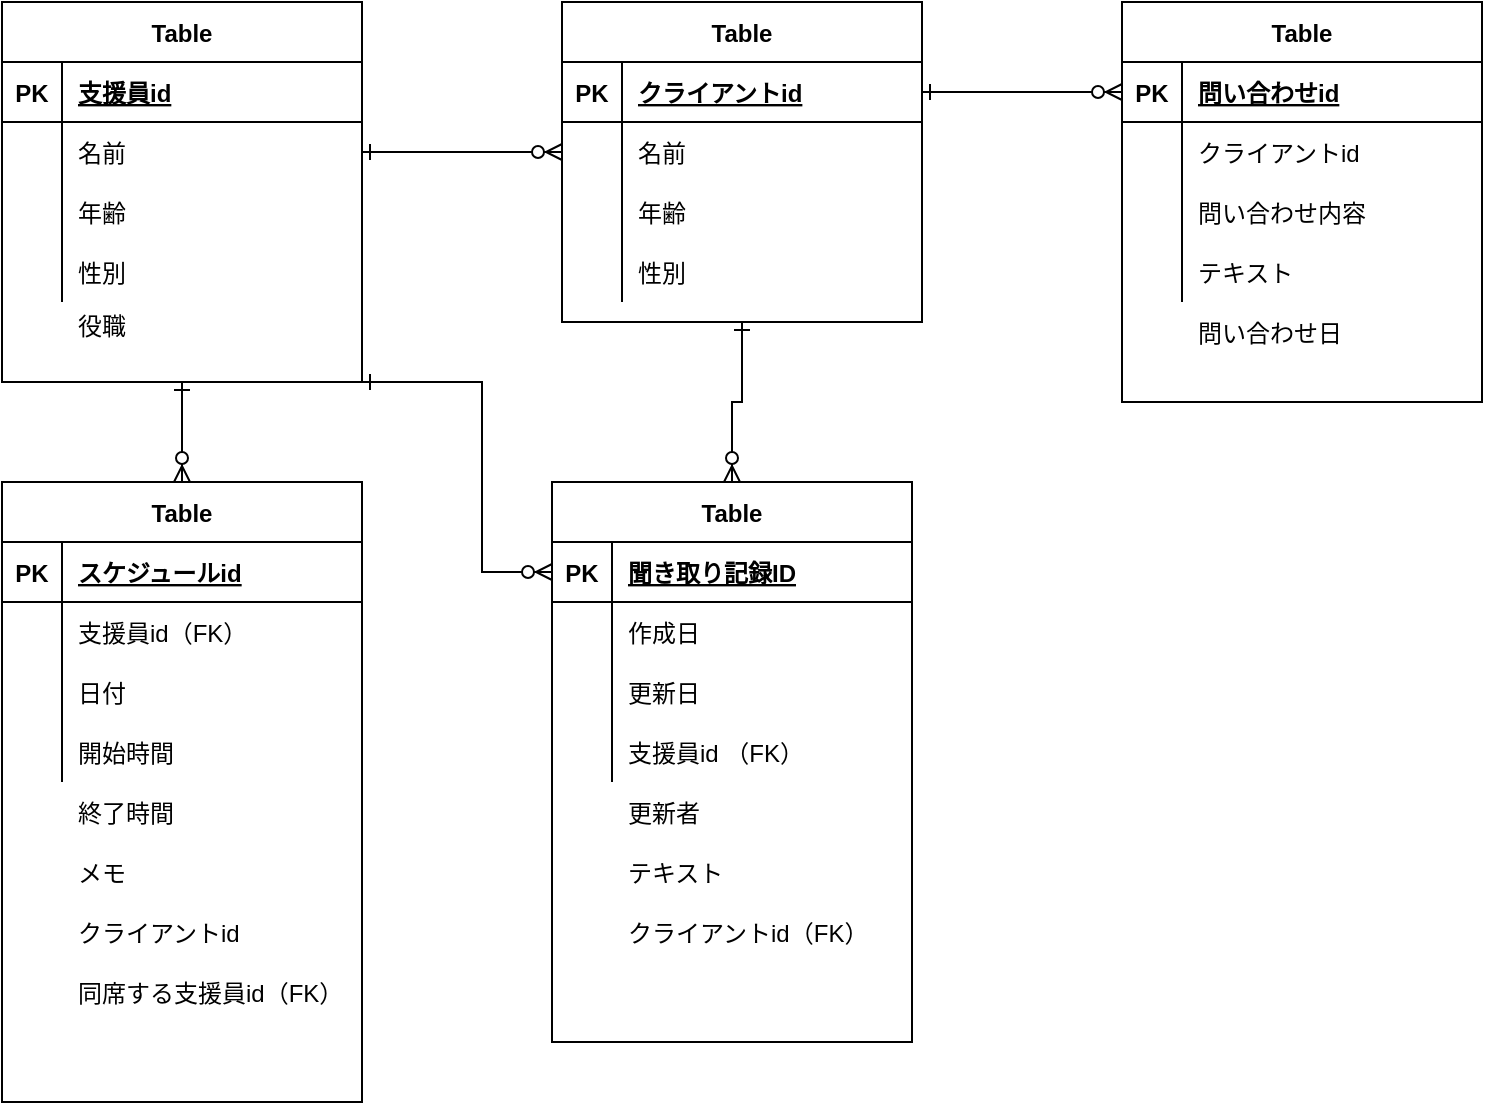 <mxfile version="14.9.0" type="github"><diagram id="Y8IHonZAi3jIoYlPGQVZ" name="ページ1"><mxGraphModel dx="1422" dy="762" grid="1" gridSize="10" guides="1" tooltips="1" connect="1" arrows="1" fold="1" page="1" pageScale="1" pageWidth="1169" pageHeight="827" math="0" shadow="0"><root><mxCell id="0"/><mxCell id="1" parent="0"/><mxCell id="yS-X0qAW5nWrbCtvKTPX-91" style="edgeStyle=orthogonalEdgeStyle;rounded=0;orthogonalLoop=1;jettySize=auto;html=1;entryX=0.5;entryY=0;entryDx=0;entryDy=0;startArrow=ERone;startFill=0;endArrow=ERzeroToMany;endFill=1;" edge="1" parent="1" source="yS-X0qAW5nWrbCtvKTPX-16" target="yS-X0qAW5nWrbCtvKTPX-29"><mxGeometry relative="1" as="geometry"/></mxCell><mxCell id="yS-X0qAW5nWrbCtvKTPX-16" value="Table" style="shape=table;startSize=30;container=1;collapsible=1;childLayout=tableLayout;fixedRows=1;rowLines=0;fontStyle=1;align=center;resizeLast=1;" vertex="1" parent="1"><mxGeometry x="360" y="40" width="180" height="160" as="geometry"/></mxCell><mxCell id="yS-X0qAW5nWrbCtvKTPX-17" value="" style="shape=partialRectangle;collapsible=0;dropTarget=0;pointerEvents=0;fillColor=none;top=0;left=0;bottom=1;right=0;points=[[0,0.5],[1,0.5]];portConstraint=eastwest;" vertex="1" parent="yS-X0qAW5nWrbCtvKTPX-16"><mxGeometry y="30" width="180" height="30" as="geometry"/></mxCell><mxCell id="yS-X0qAW5nWrbCtvKTPX-18" value="PK" style="shape=partialRectangle;connectable=0;fillColor=none;top=0;left=0;bottom=0;right=0;fontStyle=1;overflow=hidden;" vertex="1" parent="yS-X0qAW5nWrbCtvKTPX-17"><mxGeometry width="30" height="30" as="geometry"/></mxCell><mxCell id="yS-X0qAW5nWrbCtvKTPX-19" value="クライアントid" style="shape=partialRectangle;connectable=0;fillColor=none;top=0;left=0;bottom=0;right=0;align=left;spacingLeft=6;fontStyle=5;overflow=hidden;" vertex="1" parent="yS-X0qAW5nWrbCtvKTPX-17"><mxGeometry x="30" width="150" height="30" as="geometry"/></mxCell><mxCell id="yS-X0qAW5nWrbCtvKTPX-20" value="" style="shape=partialRectangle;collapsible=0;dropTarget=0;pointerEvents=0;fillColor=none;top=0;left=0;bottom=0;right=0;points=[[0,0.5],[1,0.5]];portConstraint=eastwest;" vertex="1" parent="yS-X0qAW5nWrbCtvKTPX-16"><mxGeometry y="60" width="180" height="30" as="geometry"/></mxCell><mxCell id="yS-X0qAW5nWrbCtvKTPX-21" value="" style="shape=partialRectangle;connectable=0;fillColor=none;top=0;left=0;bottom=0;right=0;editable=1;overflow=hidden;" vertex="1" parent="yS-X0qAW5nWrbCtvKTPX-20"><mxGeometry width="30" height="30" as="geometry"/></mxCell><mxCell id="yS-X0qAW5nWrbCtvKTPX-22" value="名前" style="shape=partialRectangle;connectable=0;fillColor=none;top=0;left=0;bottom=0;right=0;align=left;spacingLeft=6;overflow=hidden;" vertex="1" parent="yS-X0qAW5nWrbCtvKTPX-20"><mxGeometry x="30" width="150" height="30" as="geometry"/></mxCell><mxCell id="yS-X0qAW5nWrbCtvKTPX-23" value="" style="shape=partialRectangle;collapsible=0;dropTarget=0;pointerEvents=0;fillColor=none;top=0;left=0;bottom=0;right=0;points=[[0,0.5],[1,0.5]];portConstraint=eastwest;" vertex="1" parent="yS-X0qAW5nWrbCtvKTPX-16"><mxGeometry y="90" width="180" height="30" as="geometry"/></mxCell><mxCell id="yS-X0qAW5nWrbCtvKTPX-24" value="" style="shape=partialRectangle;connectable=0;fillColor=none;top=0;left=0;bottom=0;right=0;editable=1;overflow=hidden;" vertex="1" parent="yS-X0qAW5nWrbCtvKTPX-23"><mxGeometry width="30" height="30" as="geometry"/></mxCell><mxCell id="yS-X0qAW5nWrbCtvKTPX-25" value="年齢" style="shape=partialRectangle;connectable=0;fillColor=none;top=0;left=0;bottom=0;right=0;align=left;spacingLeft=6;overflow=hidden;" vertex="1" parent="yS-X0qAW5nWrbCtvKTPX-23"><mxGeometry x="30" width="150" height="30" as="geometry"/></mxCell><mxCell id="yS-X0qAW5nWrbCtvKTPX-26" value="" style="shape=partialRectangle;collapsible=0;dropTarget=0;pointerEvents=0;fillColor=none;top=0;left=0;bottom=0;right=0;points=[[0,0.5],[1,0.5]];portConstraint=eastwest;" vertex="1" parent="yS-X0qAW5nWrbCtvKTPX-16"><mxGeometry y="120" width="180" height="30" as="geometry"/></mxCell><mxCell id="yS-X0qAW5nWrbCtvKTPX-27" value="" style="shape=partialRectangle;connectable=0;fillColor=none;top=0;left=0;bottom=0;right=0;editable=1;overflow=hidden;" vertex="1" parent="yS-X0qAW5nWrbCtvKTPX-26"><mxGeometry width="30" height="30" as="geometry"/></mxCell><mxCell id="yS-X0qAW5nWrbCtvKTPX-28" value="性別" style="shape=partialRectangle;connectable=0;fillColor=none;top=0;left=0;bottom=0;right=0;align=left;spacingLeft=6;overflow=hidden;" vertex="1" parent="yS-X0qAW5nWrbCtvKTPX-26"><mxGeometry x="30" width="150" height="30" as="geometry"/></mxCell><mxCell id="yS-X0qAW5nWrbCtvKTPX-86" value="" style="group" vertex="1" connectable="0" parent="1"><mxGeometry x="80" y="40" width="180" height="190" as="geometry"/></mxCell><mxCell id="yS-X0qAW5nWrbCtvKTPX-1" value="Table" style="shape=table;startSize=30;container=1;collapsible=1;childLayout=tableLayout;fixedRows=1;rowLines=0;fontStyle=1;align=center;resizeLast=1;" vertex="1" parent="yS-X0qAW5nWrbCtvKTPX-86"><mxGeometry width="180" height="190" as="geometry"/></mxCell><mxCell id="yS-X0qAW5nWrbCtvKTPX-2" value="" style="shape=partialRectangle;collapsible=0;dropTarget=0;pointerEvents=0;fillColor=none;top=0;left=0;bottom=1;right=0;points=[[0,0.5],[1,0.5]];portConstraint=eastwest;" vertex="1" parent="yS-X0qAW5nWrbCtvKTPX-1"><mxGeometry y="30" width="180" height="30" as="geometry"/></mxCell><mxCell id="yS-X0qAW5nWrbCtvKTPX-3" value="PK" style="shape=partialRectangle;connectable=0;fillColor=none;top=0;left=0;bottom=0;right=0;fontStyle=1;overflow=hidden;" vertex="1" parent="yS-X0qAW5nWrbCtvKTPX-2"><mxGeometry width="30" height="30" as="geometry"/></mxCell><mxCell id="yS-X0qAW5nWrbCtvKTPX-4" value="支援員id" style="shape=partialRectangle;connectable=0;fillColor=none;top=0;left=0;bottom=0;right=0;align=left;spacingLeft=6;fontStyle=5;overflow=hidden;" vertex="1" parent="yS-X0qAW5nWrbCtvKTPX-2"><mxGeometry x="30" width="150" height="30" as="geometry"/></mxCell><mxCell id="yS-X0qAW5nWrbCtvKTPX-5" value="" style="shape=partialRectangle;collapsible=0;dropTarget=0;pointerEvents=0;fillColor=none;top=0;left=0;bottom=0;right=0;points=[[0,0.5],[1,0.5]];portConstraint=eastwest;" vertex="1" parent="yS-X0qAW5nWrbCtvKTPX-1"><mxGeometry y="60" width="180" height="30" as="geometry"/></mxCell><mxCell id="yS-X0qAW5nWrbCtvKTPX-6" value="" style="shape=partialRectangle;connectable=0;fillColor=none;top=0;left=0;bottom=0;right=0;editable=1;overflow=hidden;" vertex="1" parent="yS-X0qAW5nWrbCtvKTPX-5"><mxGeometry width="30" height="30" as="geometry"/></mxCell><mxCell id="yS-X0qAW5nWrbCtvKTPX-7" value="名前" style="shape=partialRectangle;connectable=0;fillColor=none;top=0;left=0;bottom=0;right=0;align=left;spacingLeft=6;overflow=hidden;" vertex="1" parent="yS-X0qAW5nWrbCtvKTPX-5"><mxGeometry x="30" width="150" height="30" as="geometry"/></mxCell><mxCell id="yS-X0qAW5nWrbCtvKTPX-8" value="" style="shape=partialRectangle;collapsible=0;dropTarget=0;pointerEvents=0;fillColor=none;top=0;left=0;bottom=0;right=0;points=[[0,0.5],[1,0.5]];portConstraint=eastwest;" vertex="1" parent="yS-X0qAW5nWrbCtvKTPX-1"><mxGeometry y="90" width="180" height="30" as="geometry"/></mxCell><mxCell id="yS-X0qAW5nWrbCtvKTPX-9" value="" style="shape=partialRectangle;connectable=0;fillColor=none;top=0;left=0;bottom=0;right=0;editable=1;overflow=hidden;" vertex="1" parent="yS-X0qAW5nWrbCtvKTPX-8"><mxGeometry width="30" height="30" as="geometry"/></mxCell><mxCell id="yS-X0qAW5nWrbCtvKTPX-10" value="年齢" style="shape=partialRectangle;connectable=0;fillColor=none;top=0;left=0;bottom=0;right=0;align=left;spacingLeft=6;overflow=hidden;" vertex="1" parent="yS-X0qAW5nWrbCtvKTPX-8"><mxGeometry x="30" width="150" height="30" as="geometry"/></mxCell><mxCell id="yS-X0qAW5nWrbCtvKTPX-11" value="" style="shape=partialRectangle;collapsible=0;dropTarget=0;pointerEvents=0;fillColor=none;top=0;left=0;bottom=0;right=0;points=[[0,0.5],[1,0.5]];portConstraint=eastwest;" vertex="1" parent="yS-X0qAW5nWrbCtvKTPX-1"><mxGeometry y="120" width="180" height="30" as="geometry"/></mxCell><mxCell id="yS-X0qAW5nWrbCtvKTPX-12" value="" style="shape=partialRectangle;connectable=0;fillColor=none;top=0;left=0;bottom=0;right=0;editable=1;overflow=hidden;" vertex="1" parent="yS-X0qAW5nWrbCtvKTPX-11"><mxGeometry width="30" height="30" as="geometry"/></mxCell><mxCell id="yS-X0qAW5nWrbCtvKTPX-13" value="性別" style="shape=partialRectangle;connectable=0;fillColor=none;top=0;left=0;bottom=0;right=0;align=left;spacingLeft=6;overflow=hidden;" vertex="1" parent="yS-X0qAW5nWrbCtvKTPX-11"><mxGeometry x="30" width="150" height="30" as="geometry"/></mxCell><mxCell id="yS-X0qAW5nWrbCtvKTPX-14" value="役職" style="shape=partialRectangle;connectable=0;fillColor=none;top=0;left=0;bottom=0;right=0;align=left;spacingLeft=6;overflow=hidden;" vertex="1" parent="yS-X0qAW5nWrbCtvKTPX-86"><mxGeometry x="30" y="150" width="150" height="22.8" as="geometry"/></mxCell><mxCell id="yS-X0qAW5nWrbCtvKTPX-88" value="" style="group" vertex="1" connectable="0" parent="1"><mxGeometry x="80" y="280" width="180" height="310" as="geometry"/></mxCell><mxCell id="yS-X0qAW5nWrbCtvKTPX-52" value="Table" style="shape=table;startSize=30;container=1;collapsible=1;childLayout=tableLayout;fixedRows=1;rowLines=0;fontStyle=1;align=center;resizeLast=1;" vertex="1" parent="yS-X0qAW5nWrbCtvKTPX-88"><mxGeometry width="180" height="310" as="geometry"/></mxCell><mxCell id="yS-X0qAW5nWrbCtvKTPX-53" value="" style="shape=partialRectangle;collapsible=0;dropTarget=0;pointerEvents=0;fillColor=none;top=0;left=0;bottom=1;right=0;points=[[0,0.5],[1,0.5]];portConstraint=eastwest;" vertex="1" parent="yS-X0qAW5nWrbCtvKTPX-52"><mxGeometry y="30" width="180" height="30" as="geometry"/></mxCell><mxCell id="yS-X0qAW5nWrbCtvKTPX-54" value="PK" style="shape=partialRectangle;connectable=0;fillColor=none;top=0;left=0;bottom=0;right=0;fontStyle=1;overflow=hidden;" vertex="1" parent="yS-X0qAW5nWrbCtvKTPX-53"><mxGeometry width="30" height="30" as="geometry"/></mxCell><mxCell id="yS-X0qAW5nWrbCtvKTPX-55" value="スケジュールid" style="shape=partialRectangle;connectable=0;fillColor=none;top=0;left=0;bottom=0;right=0;align=left;spacingLeft=6;fontStyle=5;overflow=hidden;" vertex="1" parent="yS-X0qAW5nWrbCtvKTPX-53"><mxGeometry x="30" width="150" height="30" as="geometry"/></mxCell><mxCell id="yS-X0qAW5nWrbCtvKTPX-56" value="" style="shape=partialRectangle;collapsible=0;dropTarget=0;pointerEvents=0;fillColor=none;top=0;left=0;bottom=0;right=0;points=[[0,0.5],[1,0.5]];portConstraint=eastwest;" vertex="1" parent="yS-X0qAW5nWrbCtvKTPX-52"><mxGeometry y="60" width="180" height="30" as="geometry"/></mxCell><mxCell id="yS-X0qAW5nWrbCtvKTPX-57" value="" style="shape=partialRectangle;connectable=0;fillColor=none;top=0;left=0;bottom=0;right=0;editable=1;overflow=hidden;" vertex="1" parent="yS-X0qAW5nWrbCtvKTPX-56"><mxGeometry width="30" height="30" as="geometry"/></mxCell><mxCell id="yS-X0qAW5nWrbCtvKTPX-58" value="支援員id（FK）" style="shape=partialRectangle;connectable=0;fillColor=none;top=0;left=0;bottom=0;right=0;align=left;spacingLeft=6;overflow=hidden;" vertex="1" parent="yS-X0qAW5nWrbCtvKTPX-56"><mxGeometry x="30" width="150" height="30" as="geometry"/></mxCell><mxCell id="yS-X0qAW5nWrbCtvKTPX-59" value="" style="shape=partialRectangle;collapsible=0;dropTarget=0;pointerEvents=0;fillColor=none;top=0;left=0;bottom=0;right=0;points=[[0,0.5],[1,0.5]];portConstraint=eastwest;" vertex="1" parent="yS-X0qAW5nWrbCtvKTPX-52"><mxGeometry y="90" width="180" height="30" as="geometry"/></mxCell><mxCell id="yS-X0qAW5nWrbCtvKTPX-60" value="" style="shape=partialRectangle;connectable=0;fillColor=none;top=0;left=0;bottom=0;right=0;editable=1;overflow=hidden;" vertex="1" parent="yS-X0qAW5nWrbCtvKTPX-59"><mxGeometry width="30" height="30" as="geometry"/></mxCell><mxCell id="yS-X0qAW5nWrbCtvKTPX-61" value="日付" style="shape=partialRectangle;connectable=0;fillColor=none;top=0;left=0;bottom=0;right=0;align=left;spacingLeft=6;overflow=hidden;" vertex="1" parent="yS-X0qAW5nWrbCtvKTPX-59"><mxGeometry x="30" width="150" height="30" as="geometry"/></mxCell><mxCell id="yS-X0qAW5nWrbCtvKTPX-62" value="" style="shape=partialRectangle;collapsible=0;dropTarget=0;pointerEvents=0;fillColor=none;top=0;left=0;bottom=0;right=0;points=[[0,0.5],[1,0.5]];portConstraint=eastwest;" vertex="1" parent="yS-X0qAW5nWrbCtvKTPX-52"><mxGeometry y="120" width="180" height="30" as="geometry"/></mxCell><mxCell id="yS-X0qAW5nWrbCtvKTPX-63" value="" style="shape=partialRectangle;connectable=0;fillColor=none;top=0;left=0;bottom=0;right=0;editable=1;overflow=hidden;" vertex="1" parent="yS-X0qAW5nWrbCtvKTPX-62"><mxGeometry width="30" height="30" as="geometry"/></mxCell><mxCell id="yS-X0qAW5nWrbCtvKTPX-64" value="開始時間" style="shape=partialRectangle;connectable=0;fillColor=none;top=0;left=0;bottom=0;right=0;align=left;spacingLeft=6;overflow=hidden;" vertex="1" parent="yS-X0qAW5nWrbCtvKTPX-62"><mxGeometry x="30" width="150" height="30" as="geometry"/></mxCell><mxCell id="yS-X0qAW5nWrbCtvKTPX-65" value="終了時間" style="shape=partialRectangle;connectable=0;fillColor=none;top=0;left=0;bottom=0;right=0;align=left;spacingLeft=6;overflow=hidden;" vertex="1" parent="yS-X0qAW5nWrbCtvKTPX-88"><mxGeometry x="30" y="150" width="150" height="30" as="geometry"/></mxCell><mxCell id="yS-X0qAW5nWrbCtvKTPX-66" value="メモ" style="shape=partialRectangle;connectable=0;fillColor=none;top=0;left=0;bottom=0;right=0;align=left;spacingLeft=6;overflow=hidden;" vertex="1" parent="yS-X0qAW5nWrbCtvKTPX-88"><mxGeometry x="30" y="180" width="150" height="30" as="geometry"/></mxCell><mxCell id="yS-X0qAW5nWrbCtvKTPX-67" value="クライアントid" style="shape=partialRectangle;connectable=0;fillColor=none;top=0;left=0;bottom=0;right=0;align=left;spacingLeft=6;overflow=hidden;" vertex="1" parent="yS-X0qAW5nWrbCtvKTPX-88"><mxGeometry x="30" y="210" width="150" height="30" as="geometry"/></mxCell><mxCell id="yS-X0qAW5nWrbCtvKTPX-68" value="同席する支援員id（FK）" style="shape=partialRectangle;connectable=0;fillColor=none;top=0;left=0;bottom=0;right=0;align=left;spacingLeft=6;overflow=hidden;" vertex="1" parent="yS-X0qAW5nWrbCtvKTPX-88"><mxGeometry x="30" y="240" width="150" height="30" as="geometry"/></mxCell><mxCell id="yS-X0qAW5nWrbCtvKTPX-69" value="Table" style="shape=table;startSize=30;container=1;collapsible=1;childLayout=tableLayout;fixedRows=1;rowLines=0;fontStyle=1;align=center;resizeLast=1;" vertex="1" parent="1"><mxGeometry x="640" y="40" width="180" height="200" as="geometry"/></mxCell><mxCell id="yS-X0qAW5nWrbCtvKTPX-70" value="" style="shape=partialRectangle;collapsible=0;dropTarget=0;pointerEvents=0;fillColor=none;top=0;left=0;bottom=1;right=0;points=[[0,0.5],[1,0.5]];portConstraint=eastwest;" vertex="1" parent="yS-X0qAW5nWrbCtvKTPX-69"><mxGeometry y="30" width="180" height="30" as="geometry"/></mxCell><mxCell id="yS-X0qAW5nWrbCtvKTPX-71" value="PK" style="shape=partialRectangle;connectable=0;fillColor=none;top=0;left=0;bottom=0;right=0;fontStyle=1;overflow=hidden;" vertex="1" parent="yS-X0qAW5nWrbCtvKTPX-70"><mxGeometry width="30" height="30" as="geometry"/></mxCell><mxCell id="yS-X0qAW5nWrbCtvKTPX-72" value="問い合わせid" style="shape=partialRectangle;connectable=0;fillColor=none;top=0;left=0;bottom=0;right=0;align=left;spacingLeft=6;fontStyle=5;overflow=hidden;" vertex="1" parent="yS-X0qAW5nWrbCtvKTPX-70"><mxGeometry x="30" width="150" height="30" as="geometry"/></mxCell><mxCell id="yS-X0qAW5nWrbCtvKTPX-73" value="" style="shape=partialRectangle;collapsible=0;dropTarget=0;pointerEvents=0;fillColor=none;top=0;left=0;bottom=0;right=0;points=[[0,0.5],[1,0.5]];portConstraint=eastwest;" vertex="1" parent="yS-X0qAW5nWrbCtvKTPX-69"><mxGeometry y="60" width="180" height="30" as="geometry"/></mxCell><mxCell id="yS-X0qAW5nWrbCtvKTPX-74" value="" style="shape=partialRectangle;connectable=0;fillColor=none;top=0;left=0;bottom=0;right=0;editable=1;overflow=hidden;" vertex="1" parent="yS-X0qAW5nWrbCtvKTPX-73"><mxGeometry width="30" height="30" as="geometry"/></mxCell><mxCell id="yS-X0qAW5nWrbCtvKTPX-75" value="クライアントid" style="shape=partialRectangle;connectable=0;fillColor=none;top=0;left=0;bottom=0;right=0;align=left;spacingLeft=6;overflow=hidden;" vertex="1" parent="yS-X0qAW5nWrbCtvKTPX-73"><mxGeometry x="30" width="150" height="30" as="geometry"/></mxCell><mxCell id="yS-X0qAW5nWrbCtvKTPX-76" value="" style="shape=partialRectangle;collapsible=0;dropTarget=0;pointerEvents=0;fillColor=none;top=0;left=0;bottom=0;right=0;points=[[0,0.5],[1,0.5]];portConstraint=eastwest;" vertex="1" parent="yS-X0qAW5nWrbCtvKTPX-69"><mxGeometry y="90" width="180" height="30" as="geometry"/></mxCell><mxCell id="yS-X0qAW5nWrbCtvKTPX-77" value="" style="shape=partialRectangle;connectable=0;fillColor=none;top=0;left=0;bottom=0;right=0;editable=1;overflow=hidden;" vertex="1" parent="yS-X0qAW5nWrbCtvKTPX-76"><mxGeometry width="30" height="30" as="geometry"/></mxCell><mxCell id="yS-X0qAW5nWrbCtvKTPX-78" value="問い合わせ内容" style="shape=partialRectangle;connectable=0;fillColor=none;top=0;left=0;bottom=0;right=0;align=left;spacingLeft=6;overflow=hidden;" vertex="1" parent="yS-X0qAW5nWrbCtvKTPX-76"><mxGeometry x="30" width="150" height="30" as="geometry"/></mxCell><mxCell id="yS-X0qAW5nWrbCtvKTPX-79" value="" style="shape=partialRectangle;collapsible=0;dropTarget=0;pointerEvents=0;fillColor=none;top=0;left=0;bottom=0;right=0;points=[[0,0.5],[1,0.5]];portConstraint=eastwest;" vertex="1" parent="yS-X0qAW5nWrbCtvKTPX-69"><mxGeometry y="120" width="180" height="30" as="geometry"/></mxCell><mxCell id="yS-X0qAW5nWrbCtvKTPX-80" value="" style="shape=partialRectangle;connectable=0;fillColor=none;top=0;left=0;bottom=0;right=0;editable=1;overflow=hidden;" vertex="1" parent="yS-X0qAW5nWrbCtvKTPX-79"><mxGeometry width="30" height="30" as="geometry"/></mxCell><mxCell id="yS-X0qAW5nWrbCtvKTPX-81" value="テキスト" style="shape=partialRectangle;connectable=0;fillColor=none;top=0;left=0;bottom=0;right=0;align=left;spacingLeft=6;overflow=hidden;" vertex="1" parent="yS-X0qAW5nWrbCtvKTPX-79"><mxGeometry x="30" width="150" height="30" as="geometry"/></mxCell><mxCell id="yS-X0qAW5nWrbCtvKTPX-89" style="edgeStyle=orthogonalEdgeStyle;rounded=0;orthogonalLoop=1;jettySize=auto;html=1;endArrow=ERzeroToMany;endFill=1;startArrow=ERone;startFill=0;" edge="1" parent="1" source="yS-X0qAW5nWrbCtvKTPX-5"><mxGeometry relative="1" as="geometry"><mxPoint x="360" y="115" as="targetPoint"/></mxGeometry></mxCell><mxCell id="yS-X0qAW5nWrbCtvKTPX-90" style="edgeStyle=orthogonalEdgeStyle;rounded=0;orthogonalLoop=1;jettySize=auto;html=1;exitX=0.5;exitY=1;exitDx=0;exitDy=0;startArrow=ERone;startFill=0;endArrow=ERzeroToMany;endFill=1;" edge="1" parent="1" source="yS-X0qAW5nWrbCtvKTPX-1" target="yS-X0qAW5nWrbCtvKTPX-52"><mxGeometry relative="1" as="geometry"/></mxCell><mxCell id="yS-X0qAW5nWrbCtvKTPX-93" style="edgeStyle=orthogonalEdgeStyle;rounded=0;orthogonalLoop=1;jettySize=auto;html=1;exitX=1;exitY=1;exitDx=0;exitDy=0;entryX=0;entryY=0.5;entryDx=0;entryDy=0;startArrow=ERone;startFill=0;endArrow=ERzeroToMany;endFill=1;" edge="1" parent="1" source="yS-X0qAW5nWrbCtvKTPX-1" target="yS-X0qAW5nWrbCtvKTPX-30"><mxGeometry relative="1" as="geometry"><Array as="points"><mxPoint x="320" y="230"/><mxPoint x="320" y="325"/></Array></mxGeometry></mxCell><mxCell id="yS-X0qAW5nWrbCtvKTPX-94" style="edgeStyle=orthogonalEdgeStyle;rounded=0;orthogonalLoop=1;jettySize=auto;html=1;startArrow=ERone;startFill=0;endArrow=ERzeroToMany;endFill=1;" edge="1" parent="1" source="yS-X0qAW5nWrbCtvKTPX-17" target="yS-X0qAW5nWrbCtvKTPX-70"><mxGeometry relative="1" as="geometry"/></mxCell><mxCell id="yS-X0qAW5nWrbCtvKTPX-82" value="" style="shape=partialRectangle;collapsible=0;dropTarget=0;pointerEvents=0;fillColor=none;top=0;left=0;bottom=0;right=0;points=[[0,0.5],[1,0.5]];portConstraint=eastwest;container=0;" vertex="1" parent="1"><mxGeometry x="640" y="190" width="180" height="30" as="geometry"/></mxCell><mxCell id="yS-X0qAW5nWrbCtvKTPX-51" value="" style="group" vertex="1" connectable="0" parent="1"><mxGeometry x="355" y="280" width="180" height="280" as="geometry"/></mxCell><mxCell id="yS-X0qAW5nWrbCtvKTPX-29" value="Table" style="shape=table;startSize=30;container=1;collapsible=1;childLayout=tableLayout;fixedRows=1;rowLines=0;fontStyle=1;align=center;resizeLast=1;" vertex="1" parent="yS-X0qAW5nWrbCtvKTPX-51"><mxGeometry width="180" height="280" as="geometry"/></mxCell><mxCell id="yS-X0qAW5nWrbCtvKTPX-30" value="" style="shape=partialRectangle;collapsible=0;dropTarget=0;pointerEvents=0;fillColor=none;top=0;left=0;bottom=1;right=0;points=[[0,0.5],[1,0.5]];portConstraint=eastwest;" vertex="1" parent="yS-X0qAW5nWrbCtvKTPX-29"><mxGeometry y="30" width="180" height="30" as="geometry"/></mxCell><mxCell id="yS-X0qAW5nWrbCtvKTPX-31" value="PK" style="shape=partialRectangle;connectable=0;fillColor=none;top=0;left=0;bottom=0;right=0;fontStyle=1;overflow=hidden;" vertex="1" parent="yS-X0qAW5nWrbCtvKTPX-30"><mxGeometry width="30" height="30" as="geometry"/></mxCell><mxCell id="yS-X0qAW5nWrbCtvKTPX-32" value="聞き取り記録ID" style="shape=partialRectangle;connectable=0;fillColor=none;top=0;left=0;bottom=0;right=0;align=left;spacingLeft=6;fontStyle=5;overflow=hidden;" vertex="1" parent="yS-X0qAW5nWrbCtvKTPX-30"><mxGeometry x="30" width="150" height="30" as="geometry"/></mxCell><mxCell id="yS-X0qAW5nWrbCtvKTPX-33" value="" style="shape=partialRectangle;collapsible=0;dropTarget=0;pointerEvents=0;fillColor=none;top=0;left=0;bottom=0;right=0;points=[[0,0.5],[1,0.5]];portConstraint=eastwest;" vertex="1" parent="yS-X0qAW5nWrbCtvKTPX-29"><mxGeometry y="60" width="180" height="30" as="geometry"/></mxCell><mxCell id="yS-X0qAW5nWrbCtvKTPX-34" value="" style="shape=partialRectangle;connectable=0;fillColor=none;top=0;left=0;bottom=0;right=0;editable=1;overflow=hidden;" vertex="1" parent="yS-X0qAW5nWrbCtvKTPX-33"><mxGeometry width="30" height="30" as="geometry"/></mxCell><mxCell id="yS-X0qAW5nWrbCtvKTPX-35" value="作成日" style="shape=partialRectangle;connectable=0;fillColor=none;top=0;left=0;bottom=0;right=0;align=left;spacingLeft=6;overflow=hidden;" vertex="1" parent="yS-X0qAW5nWrbCtvKTPX-33"><mxGeometry x="30" width="150" height="30" as="geometry"/></mxCell><mxCell id="yS-X0qAW5nWrbCtvKTPX-36" value="" style="shape=partialRectangle;collapsible=0;dropTarget=0;pointerEvents=0;fillColor=none;top=0;left=0;bottom=0;right=0;points=[[0,0.5],[1,0.5]];portConstraint=eastwest;" vertex="1" parent="yS-X0qAW5nWrbCtvKTPX-29"><mxGeometry y="90" width="180" height="30" as="geometry"/></mxCell><mxCell id="yS-X0qAW5nWrbCtvKTPX-37" value="" style="shape=partialRectangle;connectable=0;fillColor=none;top=0;left=0;bottom=0;right=0;editable=1;overflow=hidden;" vertex="1" parent="yS-X0qAW5nWrbCtvKTPX-36"><mxGeometry width="30" height="30" as="geometry"/></mxCell><mxCell id="yS-X0qAW5nWrbCtvKTPX-38" value="更新日" style="shape=partialRectangle;connectable=0;fillColor=none;top=0;left=0;bottom=0;right=0;align=left;spacingLeft=6;overflow=hidden;" vertex="1" parent="yS-X0qAW5nWrbCtvKTPX-36"><mxGeometry x="30" width="150" height="30" as="geometry"/></mxCell><mxCell id="yS-X0qAW5nWrbCtvKTPX-39" value="" style="shape=partialRectangle;collapsible=0;dropTarget=0;pointerEvents=0;fillColor=none;top=0;left=0;bottom=0;right=0;points=[[0,0.5],[1,0.5]];portConstraint=eastwest;" vertex="1" parent="yS-X0qAW5nWrbCtvKTPX-29"><mxGeometry y="120" width="180" height="30" as="geometry"/></mxCell><mxCell id="yS-X0qAW5nWrbCtvKTPX-40" value="" style="shape=partialRectangle;connectable=0;fillColor=none;top=0;left=0;bottom=0;right=0;editable=1;overflow=hidden;" vertex="1" parent="yS-X0qAW5nWrbCtvKTPX-39"><mxGeometry width="30" height="30" as="geometry"/></mxCell><mxCell id="yS-X0qAW5nWrbCtvKTPX-41" value="支援員id （FK）" style="shape=partialRectangle;connectable=0;fillColor=none;top=0;left=0;bottom=0;right=0;align=left;spacingLeft=6;overflow=hidden;" vertex="1" parent="yS-X0qAW5nWrbCtvKTPX-39"><mxGeometry x="30" width="150" height="30" as="geometry"/></mxCell><mxCell id="yS-X0qAW5nWrbCtvKTPX-42" value="" style="shape=partialRectangle;collapsible=0;dropTarget=0;pointerEvents=0;fillColor=none;top=0;left=0;bottom=0;right=0;points=[[0,0.5],[1,0.5]];portConstraint=eastwest;" vertex="1" parent="yS-X0qAW5nWrbCtvKTPX-51"><mxGeometry y="150" width="180" height="30" as="geometry"/></mxCell><mxCell id="yS-X0qAW5nWrbCtvKTPX-43" value="" style="shape=partialRectangle;connectable=0;fillColor=none;top=0;left=0;bottom=0;right=0;editable=1;overflow=hidden;" vertex="1" parent="yS-X0qAW5nWrbCtvKTPX-42"><mxGeometry width="30" height="30" as="geometry"/></mxCell><mxCell id="yS-X0qAW5nWrbCtvKTPX-44" value="更新者" style="shape=partialRectangle;connectable=0;fillColor=none;top=0;left=0;bottom=0;right=0;align=left;spacingLeft=6;overflow=hidden;" vertex="1" parent="yS-X0qAW5nWrbCtvKTPX-42"><mxGeometry x="30" width="150" height="30" as="geometry"/></mxCell><mxCell id="yS-X0qAW5nWrbCtvKTPX-45" value="" style="shape=partialRectangle;collapsible=0;dropTarget=0;pointerEvents=0;fillColor=none;top=0;left=0;bottom=0;right=0;points=[[0,0.5],[1,0.5]];portConstraint=eastwest;" vertex="1" parent="yS-X0qAW5nWrbCtvKTPX-51"><mxGeometry y="180" width="180" height="30" as="geometry"/></mxCell><mxCell id="yS-X0qAW5nWrbCtvKTPX-46" value="" style="shape=partialRectangle;connectable=0;fillColor=none;top=0;left=0;bottom=0;right=0;editable=1;overflow=hidden;" vertex="1" parent="yS-X0qAW5nWrbCtvKTPX-45"><mxGeometry width="30" height="30" as="geometry"/></mxCell><mxCell id="yS-X0qAW5nWrbCtvKTPX-47" value="テキスト" style="shape=partialRectangle;connectable=0;fillColor=none;top=0;left=0;bottom=0;right=0;align=left;spacingLeft=6;overflow=hidden;" vertex="1" parent="yS-X0qAW5nWrbCtvKTPX-45"><mxGeometry x="30" width="150" height="30" as="geometry"/></mxCell><mxCell id="yS-X0qAW5nWrbCtvKTPX-48" value="" style="shape=partialRectangle;collapsible=0;dropTarget=0;pointerEvents=0;fillColor=none;top=0;left=0;bottom=0;right=0;points=[[0,0.5],[1,0.5]];portConstraint=eastwest;" vertex="1" parent="yS-X0qAW5nWrbCtvKTPX-51"><mxGeometry y="210" width="180" height="30" as="geometry"/></mxCell><mxCell id="yS-X0qAW5nWrbCtvKTPX-49" value="" style="shape=partialRectangle;connectable=0;fillColor=none;top=0;left=0;bottom=0;right=0;editable=1;overflow=hidden;" vertex="1" parent="yS-X0qAW5nWrbCtvKTPX-48"><mxGeometry width="30" height="30" as="geometry"/></mxCell><mxCell id="yS-X0qAW5nWrbCtvKTPX-50" value="クライアントid（FK）" style="shape=partialRectangle;connectable=0;fillColor=none;top=0;left=0;bottom=0;right=0;align=left;spacingLeft=6;overflow=hidden;" vertex="1" parent="yS-X0qAW5nWrbCtvKTPX-48"><mxGeometry x="30" width="150" height="30" as="geometry"/></mxCell><mxCell id="yS-X0qAW5nWrbCtvKTPX-83" value="" style="shape=partialRectangle;connectable=0;fillColor=none;top=0;left=0;bottom=0;right=0;editable=1;overflow=hidden;" vertex="1" parent="1"><mxGeometry x="640" y="190" width="30" height="30" as="geometry"/></mxCell><mxCell id="yS-X0qAW5nWrbCtvKTPX-84" value="問い合わせ日" style="shape=partialRectangle;connectable=0;fillColor=none;top=0;left=0;bottom=0;right=0;align=left;spacingLeft=6;overflow=hidden;" vertex="1" parent="1"><mxGeometry x="670" y="190" width="150" height="30" as="geometry"/></mxCell></root></mxGraphModel></diagram></mxfile>